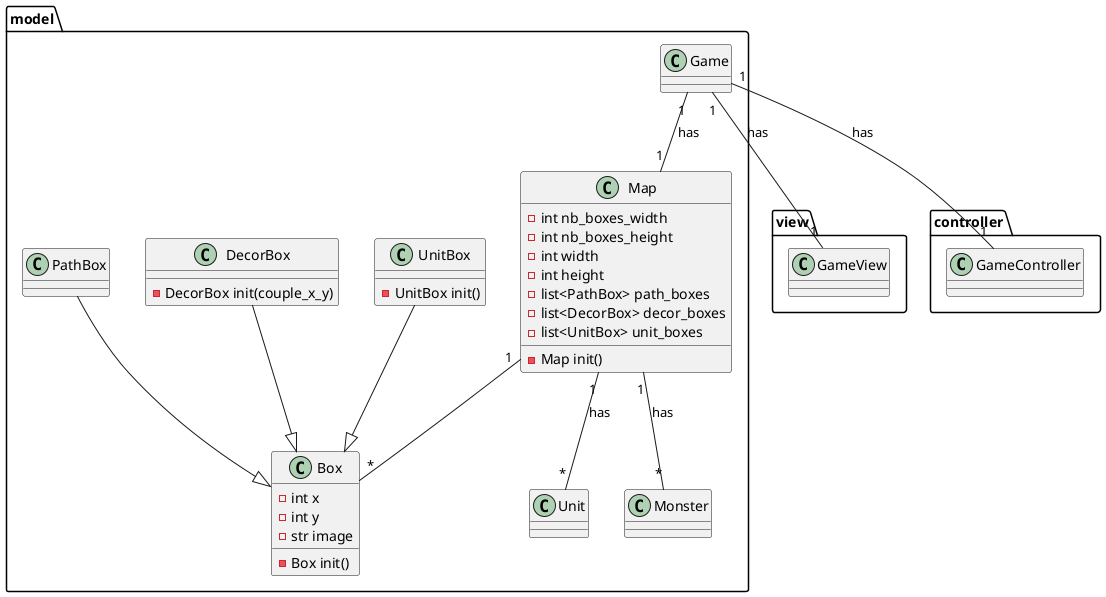 @startuml Diagramme de classe Projet L2

package model {

    class Game

    class Map {
        - int nb_boxes_width
        - int nb_boxes_height
        - int width
        - int height
        - list<PathBox> path_boxes
        - list<DecorBox> decor_boxes
        - list<UnitBox> unit_boxes
        - Map init()
    }

    class Unit 

    class Monster

    class Box {
        - int x 
        - int y 
        - str image
        - Box init()
    }

    class UnitBox {
        - UnitBox init()
    }
    class DecorBox {
        - DecorBox init(couple_x_y)
    }
    class PathBox

}

package view {

    class GameView

}

package controller {

    class GameController

}

Game "1" -- "1" GameView : has
Game "1" -- "1" GameController : has

Game "1" -- "1" Map : has

Map "1" -- "*" Unit : has
Map "1" -- "*" Monster : has

Map "1" -- "*" Box

UnitBox --|> Box
DecorBox --|> Box
PathBox --|> Box

@enduml